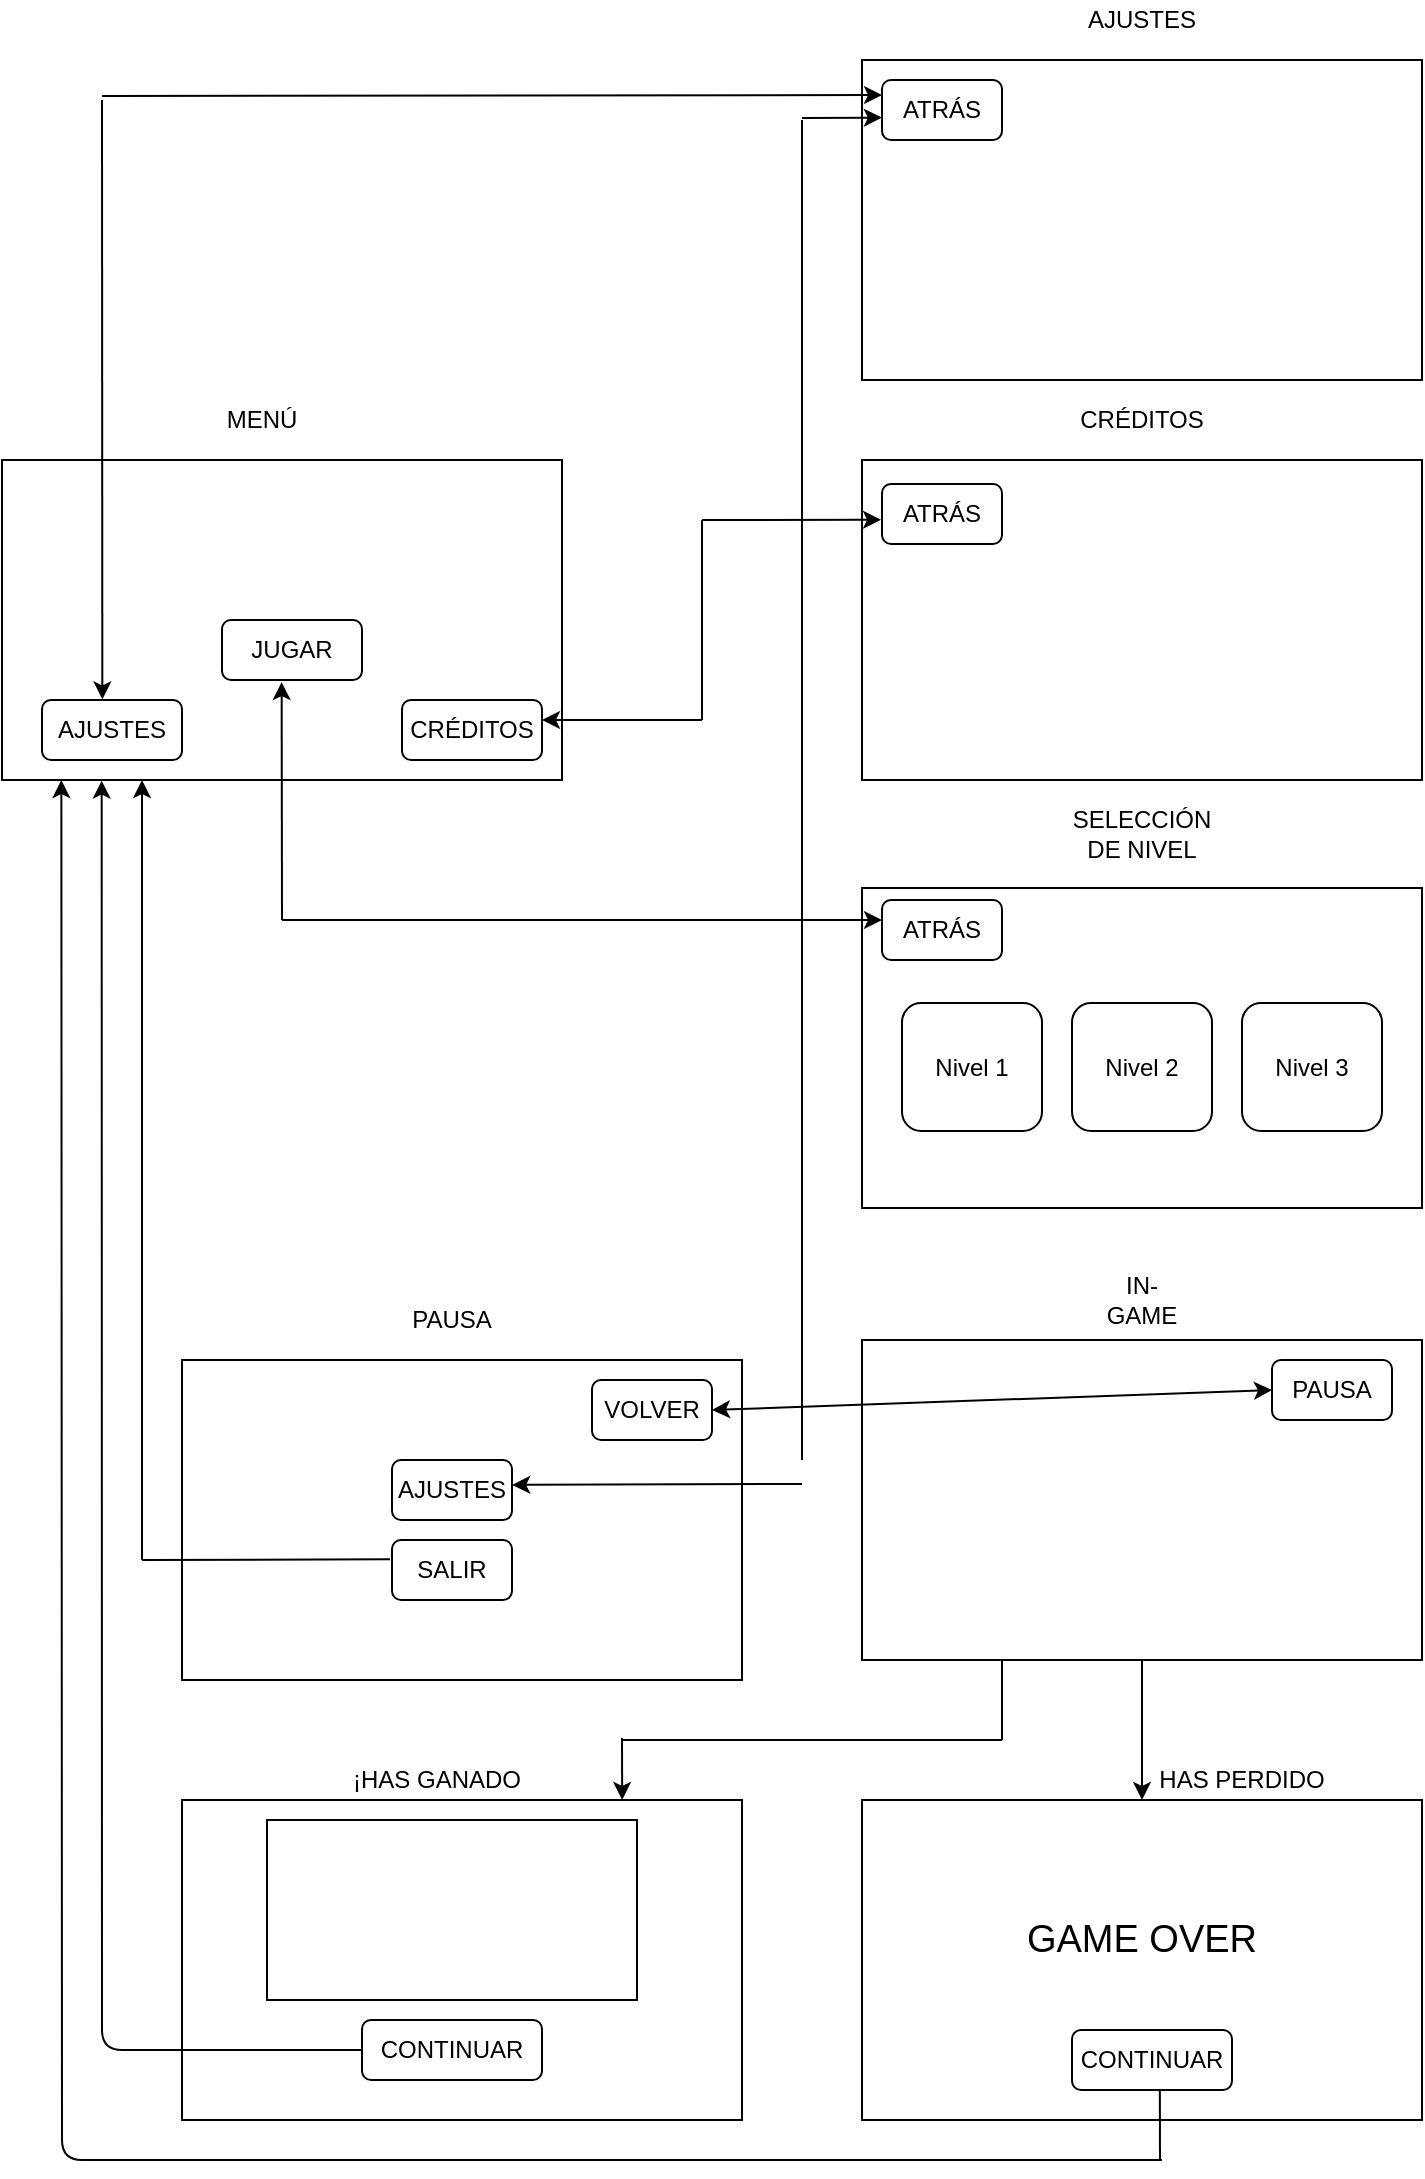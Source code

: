 <mxfile version="12.3.0" type="device" pages="1"><diagram id="EeKAcmP6VY8ak1RRdIUM" name="Page-1"><mxGraphModel dx="2370" dy="1188" grid="1" gridSize="10" guides="1" tooltips="1" connect="1" arrows="1" fold="1" page="1" pageScale="1" pageWidth="827" pageHeight="1169" math="0" shadow="0"><root><mxCell id="0"/><mxCell id="1" parent="0"/><mxCell id="3SmI6H3SUP7M3Z23EEoC-1" value="" style="rounded=0;whiteSpace=wrap;html=1;" parent="1" vertex="1"><mxGeometry x="50" y="280" width="280" height="160" as="geometry"/></mxCell><mxCell id="3SmI6H3SUP7M3Z23EEoC-2" value="" style="rounded=0;whiteSpace=wrap;html=1;" parent="1" vertex="1"><mxGeometry x="480" y="80" width="280" height="160" as="geometry"/></mxCell><mxCell id="3SmI6H3SUP7M3Z23EEoC-3" value="" style="rounded=0;whiteSpace=wrap;html=1;" parent="1" vertex="1"><mxGeometry x="480" y="280" width="280" height="160" as="geometry"/></mxCell><mxCell id="3SmI6H3SUP7M3Z23EEoC-4" value="" style="rounded=0;whiteSpace=wrap;html=1;" parent="1" vertex="1"><mxGeometry x="480" y="494" width="280" height="160" as="geometry"/></mxCell><mxCell id="3SmI6H3SUP7M3Z23EEoC-5" value="" style="rounded=0;whiteSpace=wrap;html=1;" parent="1" vertex="1"><mxGeometry x="480" y="720" width="280" height="160" as="geometry"/></mxCell><mxCell id="3SmI6H3SUP7M3Z23EEoC-6" value="MENÚ" style="text;html=1;strokeColor=none;fillColor=none;align=center;verticalAlign=middle;whiteSpace=wrap;rounded=0;" parent="1" vertex="1"><mxGeometry x="160" y="250" width="40" height="20" as="geometry"/></mxCell><mxCell id="3SmI6H3SUP7M3Z23EEoC-7" value="AJUSTES" style="text;html=1;strokeColor=none;fillColor=none;align=center;verticalAlign=middle;whiteSpace=wrap;rounded=0;" parent="1" vertex="1"><mxGeometry x="600" y="50" width="40" height="20" as="geometry"/></mxCell><mxCell id="3SmI6H3SUP7M3Z23EEoC-8" value="CRÉDITOS" style="text;html=1;strokeColor=none;fillColor=none;align=center;verticalAlign=middle;whiteSpace=wrap;rounded=0;" parent="1" vertex="1"><mxGeometry x="600" y="250" width="40" height="20" as="geometry"/></mxCell><mxCell id="3SmI6H3SUP7M3Z23EEoC-9" value="SELECCIÓN DE NIVEL" style="text;html=1;strokeColor=none;fillColor=none;align=center;verticalAlign=middle;whiteSpace=wrap;rounded=0;" parent="1" vertex="1"><mxGeometry x="600" y="457" width="40" height="20" as="geometry"/></mxCell><mxCell id="3SmI6H3SUP7M3Z23EEoC-10" value="IN-GAME" style="text;html=1;strokeColor=none;fillColor=none;align=center;verticalAlign=middle;whiteSpace=wrap;rounded=0;" parent="1" vertex="1"><mxGeometry x="600" y="690" width="40" height="20" as="geometry"/></mxCell><mxCell id="3SmI6H3SUP7M3Z23EEoC-13" value="" style="rounded=1;whiteSpace=wrap;html=1;" parent="1" vertex="1"><mxGeometry x="70" y="400" width="70" height="30" as="geometry"/></mxCell><mxCell id="3SmI6H3SUP7M3Z23EEoC-14" value="" style="rounded=1;whiteSpace=wrap;html=1;" parent="1" vertex="1"><mxGeometry x="160" y="360" width="70" height="30" as="geometry"/></mxCell><mxCell id="3SmI6H3SUP7M3Z23EEoC-15" value="" style="rounded=1;whiteSpace=wrap;html=1;" parent="1" vertex="1"><mxGeometry x="250" y="400" width="70" height="30" as="geometry"/></mxCell><mxCell id="3SmI6H3SUP7M3Z23EEoC-17" value="JUGAR" style="text;html=1;strokeColor=none;fillColor=none;align=center;verticalAlign=middle;whiteSpace=wrap;rounded=0;" parent="1" vertex="1"><mxGeometry x="175" y="365" width="40" height="20" as="geometry"/></mxCell><mxCell id="3SmI6H3SUP7M3Z23EEoC-18" value="AJUSTES" style="text;html=1;strokeColor=none;fillColor=none;align=center;verticalAlign=middle;whiteSpace=wrap;rounded=0;" parent="1" vertex="1"><mxGeometry x="85" y="405" width="40" height="20" as="geometry"/></mxCell><mxCell id="3SmI6H3SUP7M3Z23EEoC-19" value="CRÉDITOS" style="text;html=1;strokeColor=none;fillColor=none;align=center;verticalAlign=middle;whiteSpace=wrap;rounded=0;" parent="1" vertex="1"><mxGeometry x="265" y="405" width="40" height="20" as="geometry"/></mxCell><mxCell id="3SmI6H3SUP7M3Z23EEoC-26" value="" style="rounded=1;whiteSpace=wrap;html=1;" parent="1" vertex="1"><mxGeometry x="490" y="90" width="60" height="30" as="geometry"/></mxCell><mxCell id="3SmI6H3SUP7M3Z23EEoC-27" value="" style="rounded=1;whiteSpace=wrap;html=1;" parent="1" vertex="1"><mxGeometry x="490" y="292" width="60" height="30" as="geometry"/></mxCell><mxCell id="3SmI6H3SUP7M3Z23EEoC-28" value="" style="rounded=1;whiteSpace=wrap;html=1;" parent="1" vertex="1"><mxGeometry x="490" y="500" width="60" height="30" as="geometry"/></mxCell><mxCell id="3SmI6H3SUP7M3Z23EEoC-29" value="ATRÁS" style="text;html=1;strokeColor=none;fillColor=none;align=center;verticalAlign=middle;whiteSpace=wrap;rounded=0;" parent="1" vertex="1"><mxGeometry x="500" y="95" width="40" height="20" as="geometry"/></mxCell><mxCell id="3SmI6H3SUP7M3Z23EEoC-30" value="ATRÁS" style="text;html=1;strokeColor=none;fillColor=none;align=center;verticalAlign=middle;whiteSpace=wrap;rounded=0;" parent="1" vertex="1"><mxGeometry x="500" y="297" width="40" height="20" as="geometry"/></mxCell><mxCell id="3SmI6H3SUP7M3Z23EEoC-31" value="ATRÁS" style="text;html=1;strokeColor=none;fillColor=none;align=center;verticalAlign=middle;whiteSpace=wrap;rounded=0;" parent="1" vertex="1"><mxGeometry x="500" y="505" width="40" height="20" as="geometry"/></mxCell><mxCell id="3SmI6H3SUP7M3Z23EEoC-38" value="" style="endArrow=classic;html=1;entryX=-0.008;entryY=0.597;entryDx=0;entryDy=0;entryPerimeter=0;" parent="1" target="3SmI6H3SUP7M3Z23EEoC-27" edge="1"><mxGeometry width="50" height="50" relative="1" as="geometry"><mxPoint x="400" y="310" as="sourcePoint"/><mxPoint x="470" y="307" as="targetPoint"/></mxGeometry></mxCell><mxCell id="3SmI6H3SUP7M3Z23EEoC-39" value="" style="endArrow=none;html=1;" parent="1" edge="1"><mxGeometry width="50" height="50" relative="1" as="geometry"><mxPoint x="400" y="410" as="sourcePoint"/><mxPoint x="400" y="310" as="targetPoint"/></mxGeometry></mxCell><mxCell id="3SmI6H3SUP7M3Z23EEoC-40" value="" style="endArrow=classic;html=1;entryX=1;entryY=0.333;entryDx=0;entryDy=0;entryPerimeter=0;" parent="1" target="3SmI6H3SUP7M3Z23EEoC-15" edge="1"><mxGeometry width="50" height="50" relative="1" as="geometry"><mxPoint x="400" y="410" as="sourcePoint"/><mxPoint x="340" y="410" as="targetPoint"/></mxGeometry></mxCell><mxCell id="3SmI6H3SUP7M3Z23EEoC-41" value="" style="endArrow=classic;html=1;entryX=0.426;entryY=1.035;entryDx=0;entryDy=0;entryPerimeter=0;" parent="1" target="3SmI6H3SUP7M3Z23EEoC-14" edge="1"><mxGeometry width="50" height="50" relative="1" as="geometry"><mxPoint x="190" y="510" as="sourcePoint"/><mxPoint x="188" y="392" as="targetPoint"/></mxGeometry></mxCell><mxCell id="3SmI6H3SUP7M3Z23EEoC-43" value="" style="rounded=1;whiteSpace=wrap;html=1;" parent="1" vertex="1"><mxGeometry x="500" y="551.5" width="70" height="64" as="geometry"/></mxCell><mxCell id="3SmI6H3SUP7M3Z23EEoC-44" value="" style="rounded=1;whiteSpace=wrap;html=1;" parent="1" vertex="1"><mxGeometry x="585" y="551.5" width="70" height="64" as="geometry"/></mxCell><mxCell id="3SmI6H3SUP7M3Z23EEoC-45" value="" style="rounded=1;whiteSpace=wrap;html=1;" parent="1" vertex="1"><mxGeometry x="670" y="551.5" width="70" height="64" as="geometry"/></mxCell><mxCell id="3SmI6H3SUP7M3Z23EEoC-46" value="Nivel 1" style="text;html=1;strokeColor=none;fillColor=none;align=center;verticalAlign=middle;whiteSpace=wrap;rounded=0;" parent="1" vertex="1"><mxGeometry x="515" y="573.5" width="40" height="20" as="geometry"/></mxCell><mxCell id="3SmI6H3SUP7M3Z23EEoC-47" value="Nivel 2" style="text;html=1;strokeColor=none;fillColor=none;align=center;verticalAlign=middle;whiteSpace=wrap;rounded=0;" parent="1" vertex="1"><mxGeometry x="600" y="573.5" width="40" height="20" as="geometry"/></mxCell><mxCell id="3SmI6H3SUP7M3Z23EEoC-48" value="Nivel 3" style="text;html=1;strokeColor=none;fillColor=none;align=center;verticalAlign=middle;whiteSpace=wrap;rounded=0;" parent="1" vertex="1"><mxGeometry x="685" y="573.5" width="40" height="20" as="geometry"/></mxCell><mxCell id="3SmI6H3SUP7M3Z23EEoC-49" value="" style="endArrow=classic;html=1;entryX=0.431;entryY=-0.01;entryDx=0;entryDy=0;entryPerimeter=0;" parent="1" target="3SmI6H3SUP7M3Z23EEoC-13" edge="1"><mxGeometry width="50" height="50" relative="1" as="geometry"><mxPoint x="100" y="100" as="sourcePoint"/><mxPoint x="95" y="400" as="targetPoint"/></mxGeometry></mxCell><mxCell id="3SmI6H3SUP7M3Z23EEoC-50" value="" style="endArrow=classic;html=1;entryX=0;entryY=0.25;entryDx=0;entryDy=0;" parent="1" target="3SmI6H3SUP7M3Z23EEoC-26" edge="1"><mxGeometry width="50" height="50" relative="1" as="geometry"><mxPoint x="100" y="98" as="sourcePoint"/><mxPoint x="450" y="110" as="targetPoint"/></mxGeometry></mxCell><mxCell id="3SmI6H3SUP7M3Z23EEoC-51" value="" style="endArrow=classic;html=1;" parent="1" edge="1"><mxGeometry width="50" height="50" relative="1" as="geometry"><mxPoint x="190" y="510" as="sourcePoint"/><mxPoint x="490" y="510" as="targetPoint"/></mxGeometry></mxCell><mxCell id="3SmI6H3SUP7M3Z23EEoC-52" value="" style="rounded=0;whiteSpace=wrap;html=1;" parent="1" vertex="1"><mxGeometry x="140" y="730" width="280" height="160" as="geometry"/></mxCell><mxCell id="3SmI6H3SUP7M3Z23EEoC-53" value="PAUSA" style="text;html=1;strokeColor=none;fillColor=none;align=center;verticalAlign=middle;whiteSpace=wrap;rounded=0;" parent="1" vertex="1"><mxGeometry x="255" y="700" width="40" height="20" as="geometry"/></mxCell><mxCell id="3SmI6H3SUP7M3Z23EEoC-55" value="" style="rounded=1;whiteSpace=wrap;html=1;" parent="1" vertex="1"><mxGeometry x="685" y="730" width="60" height="30" as="geometry"/></mxCell><mxCell id="3SmI6H3SUP7M3Z23EEoC-56" value="PAUSA" style="text;html=1;strokeColor=none;fillColor=none;align=center;verticalAlign=middle;whiteSpace=wrap;rounded=0;" parent="1" vertex="1"><mxGeometry x="695" y="735" width="40" height="20" as="geometry"/></mxCell><mxCell id="3SmI6H3SUP7M3Z23EEoC-60" value="" style="rounded=1;whiteSpace=wrap;html=1;" parent="1" vertex="1"><mxGeometry x="345" y="740" width="60" height="30" as="geometry"/></mxCell><mxCell id="3SmI6H3SUP7M3Z23EEoC-61" value="VOLVER" style="text;html=1;strokeColor=none;fillColor=none;align=center;verticalAlign=middle;whiteSpace=wrap;rounded=0;" parent="1" vertex="1"><mxGeometry x="355" y="745" width="40" height="20" as="geometry"/></mxCell><mxCell id="3SmI6H3SUP7M3Z23EEoC-62" value="" style="endArrow=classic;startArrow=classic;html=1;entryX=0;entryY=0.5;entryDx=0;entryDy=0;exitX=1;exitY=0.5;exitDx=0;exitDy=0;" parent="1" source="3SmI6H3SUP7M3Z23EEoC-60" target="3SmI6H3SUP7M3Z23EEoC-55" edge="1"><mxGeometry width="50" height="50" relative="1" as="geometry"><mxPoint x="50" y="950" as="sourcePoint"/><mxPoint x="100" y="900" as="targetPoint"/></mxGeometry></mxCell><mxCell id="3SmI6H3SUP7M3Z23EEoC-64" value="" style="rounded=1;whiteSpace=wrap;html=1;" parent="1" vertex="1"><mxGeometry x="245" y="780" width="60" height="30" as="geometry"/></mxCell><mxCell id="3SmI6H3SUP7M3Z23EEoC-65" value="" style="rounded=1;whiteSpace=wrap;html=1;" parent="1" vertex="1"><mxGeometry x="245" y="820" width="60" height="30" as="geometry"/></mxCell><mxCell id="3SmI6H3SUP7M3Z23EEoC-67" value="AJUSTES" style="text;html=1;strokeColor=none;fillColor=none;align=center;verticalAlign=middle;whiteSpace=wrap;rounded=0;" parent="1" vertex="1"><mxGeometry x="255" y="785" width="40" height="20" as="geometry"/></mxCell><mxCell id="3SmI6H3SUP7M3Z23EEoC-68" value="SALIR" style="text;html=1;strokeColor=none;fillColor=none;align=center;verticalAlign=middle;whiteSpace=wrap;rounded=0;" parent="1" vertex="1"><mxGeometry x="255" y="825" width="40" height="20" as="geometry"/></mxCell><mxCell id="3SmI6H3SUP7M3Z23EEoC-69" value="" style="endArrow=classic;html=1;entryX=0.25;entryY=1;entryDx=0;entryDy=0;" parent="1" edge="1" target="3SmI6H3SUP7M3Z23EEoC-1"><mxGeometry width="50" height="50" relative="1" as="geometry"><mxPoint x="120" y="830" as="sourcePoint"/><mxPoint x="100" y="440" as="targetPoint"/></mxGeometry></mxCell><mxCell id="3SmI6H3SUP7M3Z23EEoC-72" value="" style="endArrow=none;html=1;exitX=-0.017;exitY=0.322;exitDx=0;exitDy=0;exitPerimeter=0;" parent="1" source="3SmI6H3SUP7M3Z23EEoC-65" edge="1"><mxGeometry width="50" height="50" relative="1" as="geometry"><mxPoint x="185" y="830" as="sourcePoint"/><mxPoint x="120" y="830" as="targetPoint"/></mxGeometry></mxCell><mxCell id="3SmI6H3SUP7M3Z23EEoC-74" value="" style="endArrow=classic;html=1;entryX=1.002;entryY=0.415;entryDx=0;entryDy=0;entryPerimeter=0;" parent="1" target="3SmI6H3SUP7M3Z23EEoC-64" edge="1"><mxGeometry width="50" height="50" relative="1" as="geometry"><mxPoint x="450" y="792" as="sourcePoint"/><mxPoint x="190" y="900" as="targetPoint"/></mxGeometry></mxCell><mxCell id="3SmI6H3SUP7M3Z23EEoC-75" value="" style="endArrow=classic;html=1;entryX=-0.001;entryY=0.627;entryDx=0;entryDy=0;entryPerimeter=0;" parent="1" target="3SmI6H3SUP7M3Z23EEoC-26" edge="1"><mxGeometry width="50" height="50" relative="1" as="geometry"><mxPoint x="450" y="109" as="sourcePoint"/><mxPoint x="470" y="109" as="targetPoint"/></mxGeometry></mxCell><mxCell id="3SmI6H3SUP7M3Z23EEoC-76" value="" style="endArrow=none;html=1;" parent="1" edge="1"><mxGeometry width="50" height="50" relative="1" as="geometry"><mxPoint x="450" y="780" as="sourcePoint"/><mxPoint x="450" y="110" as="targetPoint"/></mxGeometry></mxCell><mxCell id="Sr3VNZJob6jdiL0P7BRz-1" value="" style="rounded=0;whiteSpace=wrap;html=1;" vertex="1" parent="1"><mxGeometry x="480" y="950" width="280" height="160" as="geometry"/></mxCell><mxCell id="Sr3VNZJob6jdiL0P7BRz-2" value="" style="rounded=0;whiteSpace=wrap;html=1;" vertex="1" parent="1"><mxGeometry x="140" y="950" width="280" height="160" as="geometry"/></mxCell><mxCell id="Sr3VNZJob6jdiL0P7BRz-3" value="" style="endArrow=classic;html=1;entryX=0.5;entryY=0;entryDx=0;entryDy=0;exitX=0.5;exitY=1;exitDx=0;exitDy=0;" edge="1" parent="1" source="3SmI6H3SUP7M3Z23EEoC-5" target="Sr3VNZJob6jdiL0P7BRz-1"><mxGeometry width="50" height="50" relative="1" as="geometry"><mxPoint x="50" y="1210" as="sourcePoint"/><mxPoint x="100" y="1160" as="targetPoint"/></mxGeometry></mxCell><mxCell id="Sr3VNZJob6jdiL0P7BRz-5" value="" style="endArrow=none;html=1;" edge="1" parent="1"><mxGeometry width="50" height="50" relative="1" as="geometry"><mxPoint x="360" y="920" as="sourcePoint"/><mxPoint x="550" y="920" as="targetPoint"/></mxGeometry></mxCell><mxCell id="Sr3VNZJob6jdiL0P7BRz-6" value="" style="endArrow=none;html=1;exitX=0.25;exitY=1;exitDx=0;exitDy=0;" edge="1" parent="1" source="3SmI6H3SUP7M3Z23EEoC-5"><mxGeometry width="50" height="50" relative="1" as="geometry"><mxPoint x="50" y="1210" as="sourcePoint"/><mxPoint x="550" y="920" as="targetPoint"/></mxGeometry></mxCell><mxCell id="Sr3VNZJob6jdiL0P7BRz-7" value="¡HAS GANADO" style="text;html=1;strokeColor=none;fillColor=none;align=center;verticalAlign=middle;whiteSpace=wrap;rounded=0;" vertex="1" parent="1"><mxGeometry x="200" y="930" width="135" height="20" as="geometry"/></mxCell><mxCell id="Sr3VNZJob6jdiL0P7BRz-9" value="HAS PERDIDO" style="text;html=1;strokeColor=none;fillColor=none;align=center;verticalAlign=middle;whiteSpace=wrap;rounded=0;" vertex="1" parent="1"><mxGeometry x="615" y="930" width="110" height="20" as="geometry"/></mxCell><mxCell id="Sr3VNZJob6jdiL0P7BRz-13" value="" style="rounded=1;whiteSpace=wrap;html=1;" vertex="1" parent="1"><mxGeometry x="585" y="1065" width="80" height="30" as="geometry"/></mxCell><mxCell id="Sr3VNZJob6jdiL0P7BRz-14" value="" style="rounded=1;whiteSpace=wrap;html=1;" vertex="1" parent="1"><mxGeometry x="230" y="1060" width="90" height="30" as="geometry"/></mxCell><mxCell id="Sr3VNZJob6jdiL0P7BRz-15" value="CONTINUAR" style="text;html=1;strokeColor=none;fillColor=none;align=center;verticalAlign=middle;whiteSpace=wrap;rounded=0;" vertex="1" parent="1"><mxGeometry x="255" y="1065" width="40" height="20" as="geometry"/></mxCell><mxCell id="Sr3VNZJob6jdiL0P7BRz-16" value="&lt;font style=&quot;font-size: 19px&quot;&gt;GAME OVER&lt;/font&gt;" style="text;html=1;strokeColor=none;fillColor=none;align=center;verticalAlign=middle;whiteSpace=wrap;rounded=0;" vertex="1" parent="1"><mxGeometry x="540" y="1010" width="160" height="20" as="geometry"/></mxCell><mxCell id="Sr3VNZJob6jdiL0P7BRz-18" value="CONTINUAR" style="text;html=1;strokeColor=none;fillColor=none;align=center;verticalAlign=middle;whiteSpace=wrap;rounded=0;" vertex="1" parent="1"><mxGeometry x="605" y="1070" width="40" height="20" as="geometry"/></mxCell><mxCell id="Sr3VNZJob6jdiL0P7BRz-19" value="" style="rounded=0;whiteSpace=wrap;html=1;" vertex="1" parent="1"><mxGeometry x="182.5" y="960" width="185" height="90" as="geometry"/></mxCell><mxCell id="Sr3VNZJob6jdiL0P7BRz-21" value="" style="endArrow=classic;html=1;entryX=0.178;entryY=1.002;entryDx=0;entryDy=0;entryPerimeter=0;exitX=0;exitY=0.5;exitDx=0;exitDy=0;" edge="1" parent="1" source="Sr3VNZJob6jdiL0P7BRz-14" target="3SmI6H3SUP7M3Z23EEoC-1"><mxGeometry width="50" height="50" relative="1" as="geometry"><mxPoint x="50" y="1120" as="sourcePoint"/><mxPoint x="96" y="443" as="targetPoint"/><Array as="points"><mxPoint x="100" y="1075"/></Array></mxGeometry></mxCell><mxCell id="Sr3VNZJob6jdiL0P7BRz-22" value="" style="endArrow=classic;html=1;entryX=0.786;entryY=0;entryDx=0;entryDy=0;entryPerimeter=0;" edge="1" parent="1" target="Sr3VNZJob6jdiL0P7BRz-2"><mxGeometry width="50" height="50" relative="1" as="geometry"><mxPoint x="360" y="919" as="sourcePoint"/><mxPoint x="379" y="950" as="targetPoint"/></mxGeometry></mxCell><mxCell id="Sr3VNZJob6jdiL0P7BRz-24" value="" style="endArrow=classic;html=1;entryX=0.106;entryY=1;entryDx=0;entryDy=0;entryPerimeter=0;" edge="1" parent="1" target="3SmI6H3SUP7M3Z23EEoC-1"><mxGeometry width="50" height="50" relative="1" as="geometry"><mxPoint x="630" y="1130" as="sourcePoint"/><mxPoint x="109.84" y="450.32" as="targetPoint"/><Array as="points"><mxPoint x="80" y="1130"/></Array></mxGeometry></mxCell><mxCell id="Sr3VNZJob6jdiL0P7BRz-26" value="" style="endArrow=none;html=1;entryX=0.549;entryY=1.005;entryDx=0;entryDy=0;entryPerimeter=0;" edge="1" parent="1" target="Sr3VNZJob6jdiL0P7BRz-13"><mxGeometry width="50" height="50" relative="1" as="geometry"><mxPoint x="629" y="1130" as="sourcePoint"/><mxPoint x="120" y="1160" as="targetPoint"/></mxGeometry></mxCell></root></mxGraphModel></diagram></mxfile>